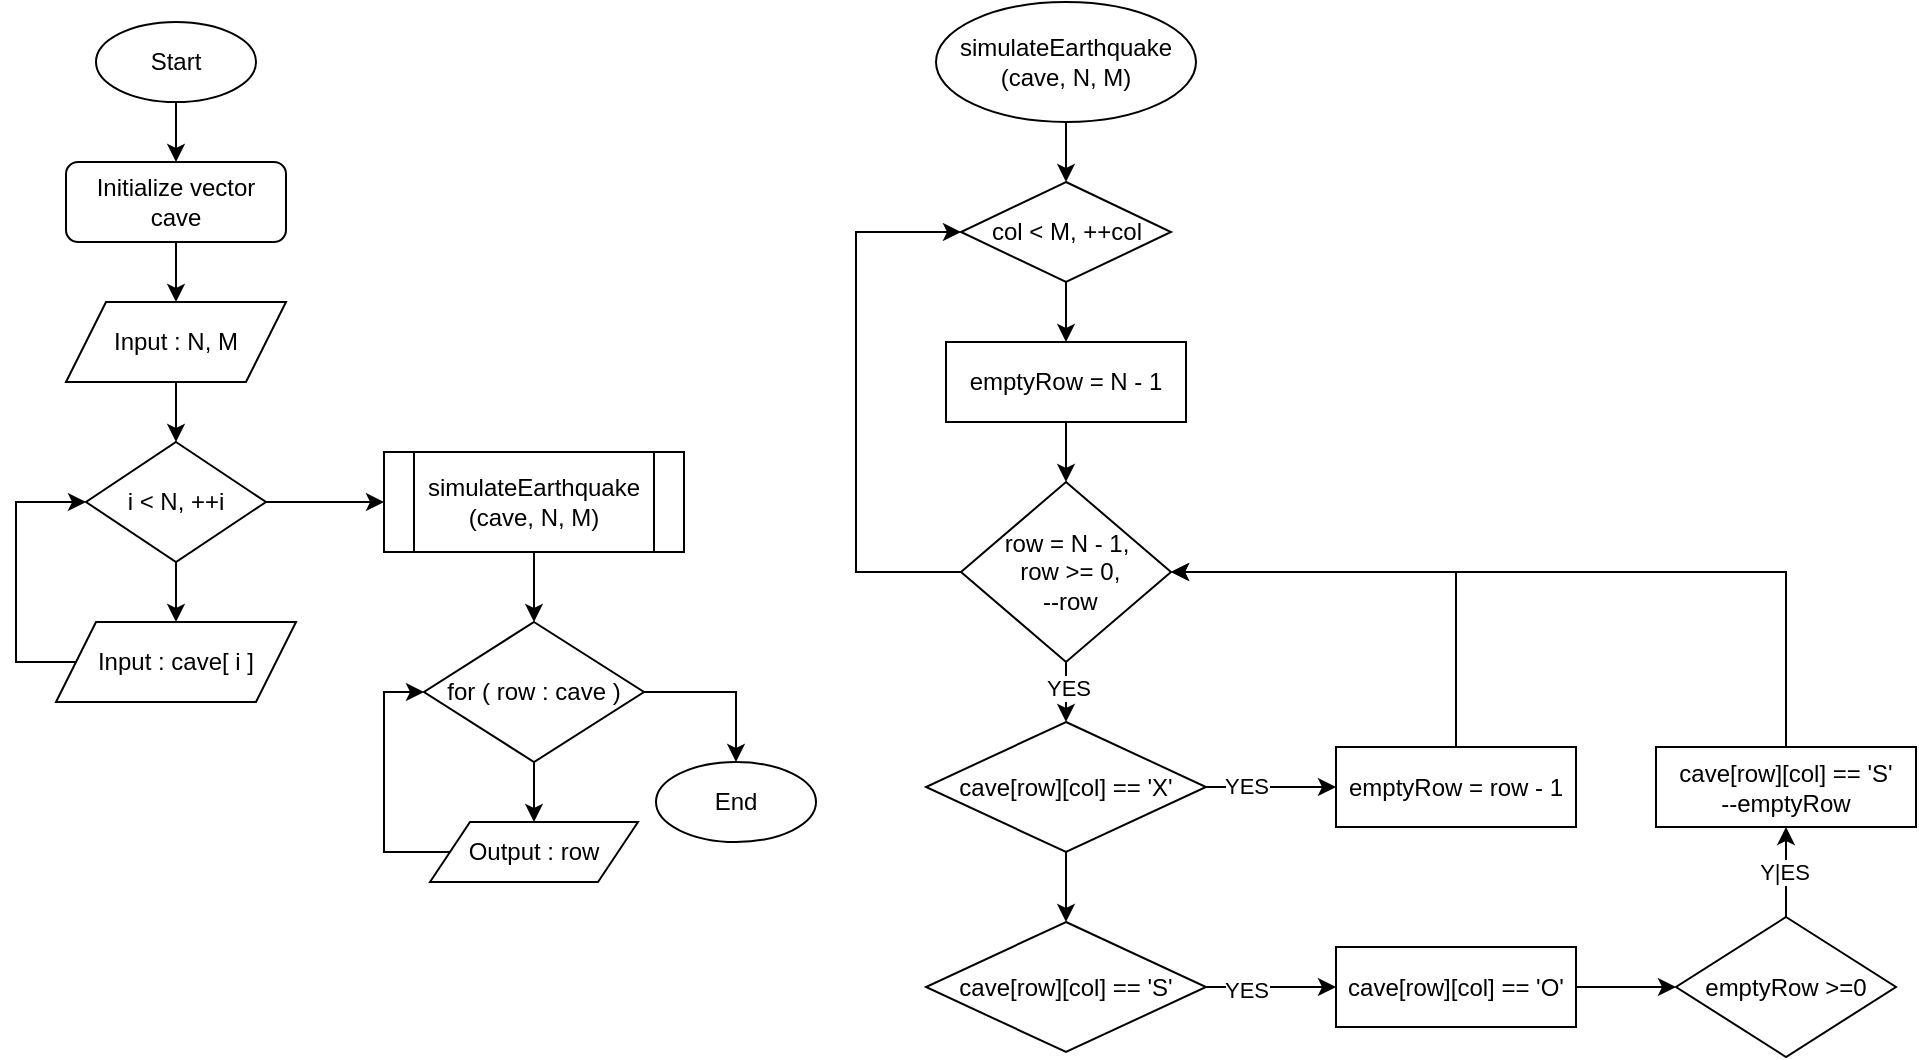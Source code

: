 <mxfile version="24.9.1">
  <diagram name="Сторінка-1" id="vR79tItynAawrQFvUPec">
    <mxGraphModel dx="1384" dy="612" grid="1" gridSize="10" guides="1" tooltips="1" connect="1" arrows="1" fold="1" page="1" pageScale="1" pageWidth="827" pageHeight="1169" math="0" shadow="0">
      <root>
        <mxCell id="0" />
        <mxCell id="1" parent="0" />
        <mxCell id="qf58Oz260cfnyzpYxCxi-4" value="" style="edgeStyle=orthogonalEdgeStyle;rounded=0;orthogonalLoop=1;jettySize=auto;html=1;" edge="1" parent="1" source="qf58Oz260cfnyzpYxCxi-1" target="qf58Oz260cfnyzpYxCxi-3">
          <mxGeometry relative="1" as="geometry" />
        </mxCell>
        <mxCell id="qf58Oz260cfnyzpYxCxi-1" value="Start" style="ellipse;whiteSpace=wrap;html=1;" vertex="1" parent="1">
          <mxGeometry x="70" y="20" width="80" height="40" as="geometry" />
        </mxCell>
        <mxCell id="qf58Oz260cfnyzpYxCxi-2" value="End" style="ellipse;whiteSpace=wrap;html=1;" vertex="1" parent="1">
          <mxGeometry x="350" y="390" width="80" height="40" as="geometry" />
        </mxCell>
        <mxCell id="qf58Oz260cfnyzpYxCxi-6" value="" style="edgeStyle=orthogonalEdgeStyle;rounded=0;orthogonalLoop=1;jettySize=auto;html=1;" edge="1" parent="1" source="qf58Oz260cfnyzpYxCxi-3" target="qf58Oz260cfnyzpYxCxi-5">
          <mxGeometry relative="1" as="geometry" />
        </mxCell>
        <mxCell id="qf58Oz260cfnyzpYxCxi-3" value="Initialize vector cave" style="rounded=1;whiteSpace=wrap;html=1;" vertex="1" parent="1">
          <mxGeometry x="55" y="90" width="110" height="40" as="geometry" />
        </mxCell>
        <mxCell id="qf58Oz260cfnyzpYxCxi-9" value="" style="edgeStyle=orthogonalEdgeStyle;rounded=0;orthogonalLoop=1;jettySize=auto;html=1;" edge="1" parent="1" source="qf58Oz260cfnyzpYxCxi-5" target="qf58Oz260cfnyzpYxCxi-7">
          <mxGeometry relative="1" as="geometry" />
        </mxCell>
        <mxCell id="qf58Oz260cfnyzpYxCxi-5" value="Input : N, M" style="shape=parallelogram;perimeter=parallelogramPerimeter;whiteSpace=wrap;html=1;fixedSize=1;" vertex="1" parent="1">
          <mxGeometry x="55" y="160" width="110" height="40" as="geometry" />
        </mxCell>
        <mxCell id="qf58Oz260cfnyzpYxCxi-10" value="" style="edgeStyle=orthogonalEdgeStyle;rounded=0;orthogonalLoop=1;jettySize=auto;html=1;" edge="1" parent="1" source="qf58Oz260cfnyzpYxCxi-7" target="qf58Oz260cfnyzpYxCxi-8">
          <mxGeometry relative="1" as="geometry" />
        </mxCell>
        <mxCell id="qf58Oz260cfnyzpYxCxi-13" value="" style="edgeStyle=orthogonalEdgeStyle;rounded=0;orthogonalLoop=1;jettySize=auto;html=1;" edge="1" parent="1" source="qf58Oz260cfnyzpYxCxi-7" target="qf58Oz260cfnyzpYxCxi-12">
          <mxGeometry relative="1" as="geometry" />
        </mxCell>
        <mxCell id="qf58Oz260cfnyzpYxCxi-7" value="i &amp;lt; N, ++i" style="rhombus;whiteSpace=wrap;html=1;" vertex="1" parent="1">
          <mxGeometry x="65" y="230" width="90" height="60" as="geometry" />
        </mxCell>
        <mxCell id="qf58Oz260cfnyzpYxCxi-11" style="edgeStyle=orthogonalEdgeStyle;rounded=0;orthogonalLoop=1;jettySize=auto;html=1;exitX=0;exitY=0.5;exitDx=0;exitDy=0;entryX=0;entryY=0.5;entryDx=0;entryDy=0;" edge="1" parent="1" source="qf58Oz260cfnyzpYxCxi-8" target="qf58Oz260cfnyzpYxCxi-7">
          <mxGeometry relative="1" as="geometry">
            <Array as="points">
              <mxPoint x="30" y="340" />
              <mxPoint x="30" y="260" />
            </Array>
          </mxGeometry>
        </mxCell>
        <mxCell id="qf58Oz260cfnyzpYxCxi-8" value="Input : cave[ i ]" style="shape=parallelogram;perimeter=parallelogramPerimeter;whiteSpace=wrap;html=1;fixedSize=1;" vertex="1" parent="1">
          <mxGeometry x="50" y="320" width="120" height="40" as="geometry" />
        </mxCell>
        <mxCell id="qf58Oz260cfnyzpYxCxi-15" value="" style="edgeStyle=orthogonalEdgeStyle;rounded=0;orthogonalLoop=1;jettySize=auto;html=1;" edge="1" parent="1" source="qf58Oz260cfnyzpYxCxi-12" target="qf58Oz260cfnyzpYxCxi-14">
          <mxGeometry relative="1" as="geometry" />
        </mxCell>
        <mxCell id="qf58Oz260cfnyzpYxCxi-12" value="simulateEarthquake (cave, N, M)" style="shape=process;whiteSpace=wrap;html=1;backgroundOutline=1;" vertex="1" parent="1">
          <mxGeometry x="214" y="235" width="150" height="50" as="geometry" />
        </mxCell>
        <mxCell id="qf58Oz260cfnyzpYxCxi-17" value="" style="edgeStyle=orthogonalEdgeStyle;rounded=0;orthogonalLoop=1;jettySize=auto;html=1;" edge="1" parent="1" source="qf58Oz260cfnyzpYxCxi-14" target="qf58Oz260cfnyzpYxCxi-16">
          <mxGeometry relative="1" as="geometry" />
        </mxCell>
        <mxCell id="qf58Oz260cfnyzpYxCxi-21" style="edgeStyle=orthogonalEdgeStyle;rounded=0;orthogonalLoop=1;jettySize=auto;html=1;exitX=1;exitY=0.5;exitDx=0;exitDy=0;entryX=0.5;entryY=0;entryDx=0;entryDy=0;" edge="1" parent="1" source="qf58Oz260cfnyzpYxCxi-14" target="qf58Oz260cfnyzpYxCxi-2">
          <mxGeometry relative="1" as="geometry" />
        </mxCell>
        <mxCell id="qf58Oz260cfnyzpYxCxi-14" value="for ( row : cave )" style="rhombus;whiteSpace=wrap;html=1;" vertex="1" parent="1">
          <mxGeometry x="234" y="320" width="110" height="70" as="geometry" />
        </mxCell>
        <mxCell id="qf58Oz260cfnyzpYxCxi-20" style="edgeStyle=orthogonalEdgeStyle;rounded=0;orthogonalLoop=1;jettySize=auto;html=1;exitX=0;exitY=0.5;exitDx=0;exitDy=0;entryX=0;entryY=0.5;entryDx=0;entryDy=0;" edge="1" parent="1" source="qf58Oz260cfnyzpYxCxi-16" target="qf58Oz260cfnyzpYxCxi-14">
          <mxGeometry relative="1" as="geometry">
            <Array as="points">
              <mxPoint x="214" y="435" />
              <mxPoint x="214" y="355" />
            </Array>
          </mxGeometry>
        </mxCell>
        <mxCell id="qf58Oz260cfnyzpYxCxi-16" value="Output : row" style="shape=parallelogram;perimeter=parallelogramPerimeter;whiteSpace=wrap;html=1;fixedSize=1;" vertex="1" parent="1">
          <mxGeometry x="237" y="420" width="104" height="30" as="geometry" />
        </mxCell>
        <mxCell id="qf58Oz260cfnyzpYxCxi-27" value="" style="edgeStyle=orthogonalEdgeStyle;rounded=0;orthogonalLoop=1;jettySize=auto;html=1;" edge="1" parent="1" source="qf58Oz260cfnyzpYxCxi-22" target="qf58Oz260cfnyzpYxCxi-23">
          <mxGeometry relative="1" as="geometry" />
        </mxCell>
        <mxCell id="qf58Oz260cfnyzpYxCxi-22" value="simulateEarthquake (cave, N, M)" style="ellipse;whiteSpace=wrap;html=1;" vertex="1" parent="1">
          <mxGeometry x="490" y="10" width="130" height="60" as="geometry" />
        </mxCell>
        <mxCell id="qf58Oz260cfnyzpYxCxi-36" style="edgeStyle=orthogonalEdgeStyle;rounded=0;orthogonalLoop=1;jettySize=auto;html=1;exitX=0.5;exitY=1;exitDx=0;exitDy=0;entryX=0.5;entryY=0;entryDx=0;entryDy=0;" edge="1" parent="1" source="qf58Oz260cfnyzpYxCxi-23" target="qf58Oz260cfnyzpYxCxi-24">
          <mxGeometry relative="1" as="geometry" />
        </mxCell>
        <mxCell id="qf58Oz260cfnyzpYxCxi-23" value="col &amp;lt; M, ++col" style="rhombus;whiteSpace=wrap;html=1;" vertex="1" parent="1">
          <mxGeometry x="502.5" y="100" width="105" height="50" as="geometry" />
        </mxCell>
        <mxCell id="qf58Oz260cfnyzpYxCxi-37" style="edgeStyle=orthogonalEdgeStyle;rounded=0;orthogonalLoop=1;jettySize=auto;html=1;exitX=0.5;exitY=1;exitDx=0;exitDy=0;entryX=0.5;entryY=0;entryDx=0;entryDy=0;" edge="1" parent="1" source="qf58Oz260cfnyzpYxCxi-24" target="qf58Oz260cfnyzpYxCxi-25">
          <mxGeometry relative="1" as="geometry" />
        </mxCell>
        <mxCell id="qf58Oz260cfnyzpYxCxi-24" value="emptyRow = N - 1" style="rounded=0;whiteSpace=wrap;html=1;" vertex="1" parent="1">
          <mxGeometry x="495" y="180" width="120" height="40" as="geometry" />
        </mxCell>
        <mxCell id="qf58Oz260cfnyzpYxCxi-38" style="edgeStyle=orthogonalEdgeStyle;rounded=0;orthogonalLoop=1;jettySize=auto;html=1;exitX=0.5;exitY=1;exitDx=0;exitDy=0;entryX=0.5;entryY=0;entryDx=0;entryDy=0;" edge="1" parent="1" source="qf58Oz260cfnyzpYxCxi-25" target="qf58Oz260cfnyzpYxCxi-28">
          <mxGeometry relative="1" as="geometry" />
        </mxCell>
        <mxCell id="qf58Oz260cfnyzpYxCxi-45" value="YES" style="edgeLabel;html=1;align=center;verticalAlign=middle;resizable=0;points=[];" vertex="1" connectable="0" parent="qf58Oz260cfnyzpYxCxi-38">
          <mxGeometry x="-0.158" y="1" relative="1" as="geometry">
            <mxPoint as="offset" />
          </mxGeometry>
        </mxCell>
        <mxCell id="qf58Oz260cfnyzpYxCxi-52" style="edgeStyle=orthogonalEdgeStyle;rounded=0;orthogonalLoop=1;jettySize=auto;html=1;exitX=0;exitY=0.5;exitDx=0;exitDy=0;entryX=0;entryY=0.5;entryDx=0;entryDy=0;" edge="1" parent="1" source="qf58Oz260cfnyzpYxCxi-25" target="qf58Oz260cfnyzpYxCxi-23">
          <mxGeometry relative="1" as="geometry">
            <Array as="points">
              <mxPoint x="450" y="295" />
              <mxPoint x="450" y="125" />
            </Array>
          </mxGeometry>
        </mxCell>
        <mxCell id="qf58Oz260cfnyzpYxCxi-25" value="row = N - 1,&lt;div&gt;&amp;nbsp;row &amp;gt;= 0,&lt;/div&gt;&lt;div&gt;&amp;nbsp;--row&lt;/div&gt;" style="rhombus;whiteSpace=wrap;html=1;" vertex="1" parent="1">
          <mxGeometry x="502.5" y="250" width="105" height="90" as="geometry" />
        </mxCell>
        <mxCell id="qf58Oz260cfnyzpYxCxi-39" style="edgeStyle=orthogonalEdgeStyle;rounded=0;orthogonalLoop=1;jettySize=auto;html=1;exitX=0.5;exitY=1;exitDx=0;exitDy=0;entryX=0.5;entryY=0;entryDx=0;entryDy=0;" edge="1" parent="1" source="qf58Oz260cfnyzpYxCxi-28" target="qf58Oz260cfnyzpYxCxi-29">
          <mxGeometry relative="1" as="geometry" />
        </mxCell>
        <mxCell id="qf58Oz260cfnyzpYxCxi-40" style="edgeStyle=orthogonalEdgeStyle;rounded=0;orthogonalLoop=1;jettySize=auto;html=1;exitX=1;exitY=0.5;exitDx=0;exitDy=0;entryX=0;entryY=0.5;entryDx=0;entryDy=0;" edge="1" parent="1" source="qf58Oz260cfnyzpYxCxi-28" target="qf58Oz260cfnyzpYxCxi-30">
          <mxGeometry relative="1" as="geometry" />
        </mxCell>
        <mxCell id="qf58Oz260cfnyzpYxCxi-46" value="YES" style="edgeLabel;html=1;align=center;verticalAlign=middle;resizable=0;points=[];" vertex="1" connectable="0" parent="qf58Oz260cfnyzpYxCxi-40">
          <mxGeometry x="-0.392" y="1" relative="1" as="geometry">
            <mxPoint as="offset" />
          </mxGeometry>
        </mxCell>
        <mxCell id="qf58Oz260cfnyzpYxCxi-28" value="cave[row][col] == &#39;X&#39;" style="rhombus;whiteSpace=wrap;html=1;" vertex="1" parent="1">
          <mxGeometry x="485" y="370" width="140" height="65" as="geometry" />
        </mxCell>
        <mxCell id="qf58Oz260cfnyzpYxCxi-41" style="edgeStyle=orthogonalEdgeStyle;rounded=0;orthogonalLoop=1;jettySize=auto;html=1;exitX=1;exitY=0.5;exitDx=0;exitDy=0;entryX=0;entryY=0.5;entryDx=0;entryDy=0;" edge="1" parent="1" source="qf58Oz260cfnyzpYxCxi-29" target="qf58Oz260cfnyzpYxCxi-31">
          <mxGeometry relative="1" as="geometry" />
        </mxCell>
        <mxCell id="qf58Oz260cfnyzpYxCxi-47" value="YES" style="edgeLabel;html=1;align=center;verticalAlign=middle;resizable=0;points=[];" vertex="1" connectable="0" parent="qf58Oz260cfnyzpYxCxi-41">
          <mxGeometry x="-0.392" y="-1" relative="1" as="geometry">
            <mxPoint as="offset" />
          </mxGeometry>
        </mxCell>
        <mxCell id="qf58Oz260cfnyzpYxCxi-29" value="cave[row][col] == &#39;S&#39;" style="rhombus;whiteSpace=wrap;html=1;" vertex="1" parent="1">
          <mxGeometry x="485" y="470" width="140" height="65" as="geometry" />
        </mxCell>
        <mxCell id="qf58Oz260cfnyzpYxCxi-48" style="edgeStyle=orthogonalEdgeStyle;rounded=0;orthogonalLoop=1;jettySize=auto;html=1;exitX=0.5;exitY=0;exitDx=0;exitDy=0;entryX=1;entryY=0.5;entryDx=0;entryDy=0;" edge="1" parent="1" source="qf58Oz260cfnyzpYxCxi-30" target="qf58Oz260cfnyzpYxCxi-25">
          <mxGeometry relative="1" as="geometry" />
        </mxCell>
        <mxCell id="qf58Oz260cfnyzpYxCxi-30" value="emptyRow = row - 1" style="rounded=0;whiteSpace=wrap;html=1;" vertex="1" parent="1">
          <mxGeometry x="690" y="382.5" width="120" height="40" as="geometry" />
        </mxCell>
        <mxCell id="qf58Oz260cfnyzpYxCxi-42" style="edgeStyle=orthogonalEdgeStyle;rounded=0;orthogonalLoop=1;jettySize=auto;html=1;exitX=1;exitY=0.5;exitDx=0;exitDy=0;entryX=0;entryY=0.5;entryDx=0;entryDy=0;" edge="1" parent="1" source="qf58Oz260cfnyzpYxCxi-31" target="qf58Oz260cfnyzpYxCxi-32">
          <mxGeometry relative="1" as="geometry" />
        </mxCell>
        <mxCell id="qf58Oz260cfnyzpYxCxi-31" value="cave[row][col] == &#39;O&#39;" style="rounded=0;whiteSpace=wrap;html=1;" vertex="1" parent="1">
          <mxGeometry x="690" y="482.5" width="120" height="40" as="geometry" />
        </mxCell>
        <mxCell id="qf58Oz260cfnyzpYxCxi-43" style="edgeStyle=orthogonalEdgeStyle;rounded=0;orthogonalLoop=1;jettySize=auto;html=1;exitX=0.5;exitY=0;exitDx=0;exitDy=0;entryX=0.5;entryY=1;entryDx=0;entryDy=0;" edge="1" parent="1" source="qf58Oz260cfnyzpYxCxi-32" target="qf58Oz260cfnyzpYxCxi-33">
          <mxGeometry relative="1" as="geometry" />
        </mxCell>
        <mxCell id="qf58Oz260cfnyzpYxCxi-44" value="Y|ES" style="edgeLabel;html=1;align=center;verticalAlign=middle;resizable=0;points=[];" vertex="1" connectable="0" parent="qf58Oz260cfnyzpYxCxi-43">
          <mxGeometry x="0.016" y="1" relative="1" as="geometry">
            <mxPoint as="offset" />
          </mxGeometry>
        </mxCell>
        <mxCell id="qf58Oz260cfnyzpYxCxi-32" value="emptyRow &amp;gt;=0" style="rhombus;whiteSpace=wrap;html=1;" vertex="1" parent="1">
          <mxGeometry x="860" y="467.5" width="110" height="70" as="geometry" />
        </mxCell>
        <mxCell id="qf58Oz260cfnyzpYxCxi-51" style="edgeStyle=orthogonalEdgeStyle;rounded=0;orthogonalLoop=1;jettySize=auto;html=1;exitX=0.5;exitY=0;exitDx=0;exitDy=0;entryX=1;entryY=0.5;entryDx=0;entryDy=0;" edge="1" parent="1" source="qf58Oz260cfnyzpYxCxi-33" target="qf58Oz260cfnyzpYxCxi-25">
          <mxGeometry relative="1" as="geometry" />
        </mxCell>
        <mxCell id="qf58Oz260cfnyzpYxCxi-33" value="cave[row][col] == &#39;S&#39;&lt;div&gt;--emptyRow&lt;/div&gt;" style="rounded=0;whiteSpace=wrap;html=1;" vertex="1" parent="1">
          <mxGeometry x="850" y="382.5" width="130" height="40" as="geometry" />
        </mxCell>
      </root>
    </mxGraphModel>
  </diagram>
</mxfile>
